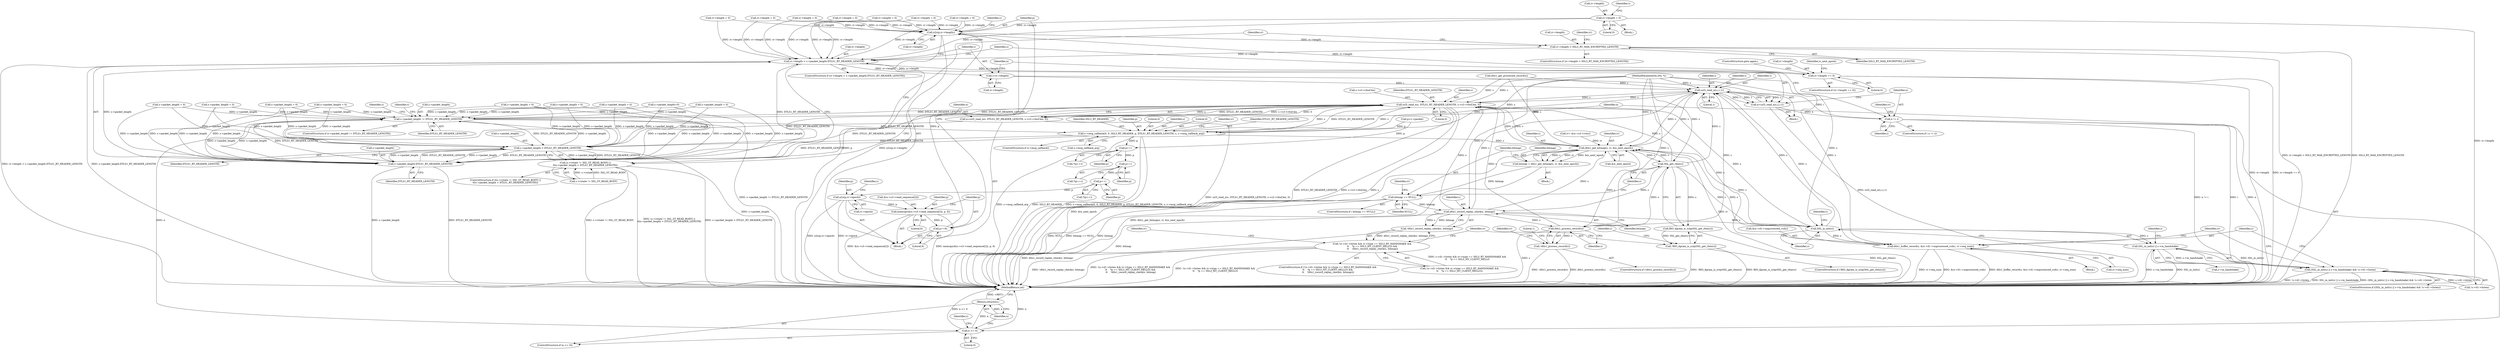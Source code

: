 digraph "0_openssl_248385c606620b29ecc96ca9d3603463f879652b@pointer" {
"1000502" [label="(Call,rr->length = 0)"];
"1000273" [label="(Call,n2s(p,rr->length))"];
"1000325" [label="(Call,rr->length > SSL3_RT_MAX_ENCRYPTED_LENGTH)"];
"1000343" [label="(Call,rr->length > s->packet_length-DTLS1_RT_HEADER_LENGTH)"];
"1000353" [label="(Call,i=rr->length)"];
"1000360" [label="(Call,ssl3_read_n(s,i,i,1))"];
"1000176" [label="(Call,ssl3_read_n(s, DTLS1_RT_HEADER_LENGTH, s->s3->rbuf.len, 0))"];
"1000174" [label="(Call,n=ssl3_read_n(s, DTLS1_RT_HEADER_LENGTH, s->s3->rbuf.len, 0))"];
"1000188" [label="(Call,n <= 0)"];
"1000191" [label="(Return,return(n);)"];
"1000194" [label="(Call,s->packet_length != DTLS1_RT_HEADER_LENGTH)"];
"1000168" [label="(Call,s->packet_length < DTLS1_RT_HEADER_LENGTH)"];
"1000162" [label="(Call,(s->rstate != SSL_ST_READ_BODY) ||\n\t\t(s->packet_length < DTLS1_RT_HEADER_LENGTH))"];
"1000347" [label="(Call,s->packet_length-DTLS1_RT_HEADER_LENGTH)"];
"1000220" [label="(Call,s->msg_callback(0, 0, SSL3_RT_HEADER, p, DTLS1_RT_HEADER_LENGTH, s, s->msg_callback_arg))"];
"1000235" [label="(Call,p++)"];
"1000240" [label="(Call,p++)"];
"1000245" [label="(Call,p++)"];
"1000254" [label="(Call,n2s(p,rr->epoch))"];
"1000259" [label="(Call,memcpy(&(s->s3->read_sequence[2]), p, 6))"];
"1000270" [label="(Call,p+=6)"];
"1000388" [label="(Call,dtls1_get_bitmap(s, rr, &is_next_epoch))"];
"1000386" [label="(Call,bitmap = dtls1_get_bitmap(s, rr, &is_next_epoch))"];
"1000394" [label="(Call,bitmap == NULL)"];
"1000435" [label="(Call,dtls1_record_replay_check(s, bitmap))"];
"1000434" [label="(Call,!dtls1_record_replay_check(s, bitmap))"];
"1000416" [label="(Call,!(s->d1->listen && rr->type == SSL3_RT_HANDSHAKE &&\n\t\t    *p == SSL3_MT_CLIENT_HELLO) &&\n \t\t    !dtls1_record_replay_check(s, bitmap))"];
"1000463" [label="(Call,SSL_in_init(s))"];
"1000462" [label="(Call,SSL_in_init(s) || s->in_handshake)"];
"1000461" [label="(Call,(SSL_in_init(s) || s->in_handshake) && !s->d1->listen)"];
"1000475" [label="(Call,dtls1_buffer_record(s, &(s->d1->unprocessed_rcds), rr->seq_num))"];
"1000499" [label="(Call,dtls1_process_record(s))"];
"1000498" [label="(Call,!dtls1_process_record(s))"];
"1000412" [label="(Call,SSL_get_rbio(s))"];
"1000411" [label="(Call,BIO_dgram_is_sctp(SSL_get_rbio(s)))"];
"1000410" [label="(Call,!BIO_dgram_is_sctp(SSL_get_rbio(s)))"];
"1000358" [label="(Call,n=ssl3_read_n(s,i,i,1))"];
"1000366" [label="(Call,n != i)"];
"1000451" [label="(Call,rr->length == 0)"];
"1000395" [label="(Identifier,bitmap)"];
"1000389" [label="(Identifier,s)"];
"1000386" [label="(Call,bitmap = dtls1_get_bitmap(s, rr, &is_next_epoch))"];
"1000506" [label="(Literal,0)"];
"1000359" [label="(Identifier,n)"];
"1000244" [label="(Call,*(p++))"];
"1000364" [label="(Literal,1)"];
"1000173" [label="(Block,)"];
"1000177" [label="(Identifier,s)"];
"1000504" [label="(Identifier,rr)"];
"1000329" [label="(Identifier,SSL3_RT_MAX_ENCRYPTED_LENGTH)"];
"1000444" [label="(Call,s->packet_length=0)"];
"1000145" [label="(Call,rr= &(s->s3->rrec))"];
"1000410" [label="(Call,!BIO_dgram_is_sctp(SSL_get_rbio(s)))"];
"1000275" [label="(Call,rr->length)"];
"1000254" [label="(Call,n2s(p,rr->epoch))"];
"1000515" [label="(MethodReturn,int)"];
"1000456" [label="(ControlStructure,goto again;)"];
"1000256" [label="(Call,rr->epoch)"];
"1000466" [label="(Identifier,s)"];
"1000514" [label="(Literal,1)"];
"1000400" [label="(Identifier,rr)"];
"1000235" [label="(Call,p++)"];
"1000313" [label="(Call,rr->length = 0)"];
"1000220" [label="(Call,s->msg_callback(0, 0, SSL3_RT_HEADER, p, DTLS1_RT_HEADER_LENGTH, s, s->msg_callback_arg))"];
"1000507" [label="(Call,s->packet_length = 0)"];
"1000503" [label="(Call,rr->length)"];
"1000175" [label="(Identifier,n)"];
"1000269" [label="(Literal,6)"];
"1000246" [label="(Identifier,p)"];
"1000192" [label="(Identifier,n)"];
"1000488" [label="(Identifier,rr)"];
"1000255" [label="(Identifier,p)"];
"1000281" [label="(Identifier,s)"];
"1000188" [label="(Call,n <= 0)"];
"1000421" [label="(Identifier,s)"];
"1000468" [label="(Call,!s->d1->listen)"];
"1000174" [label="(Call,n=ssl3_read_n(s, DTLS1_RT_HEADER_LENGTH, s->s3->rbuf.len, 0))"];
"1000413" [label="(Identifier,s)"];
"1000239" [label="(Call,*(p++))"];
"1000324" [label="(ControlStructure,if (rr->length > SSL3_RT_MAX_ENCRYPTED_LENGTH))"];
"1000274" [label="(Identifier,p)"];
"1000194" [label="(Call,s->packet_length != DTLS1_RT_HEADER_LENGTH)"];
"1000396" [label="(Identifier,NULL)"];
"1000208" [label="(Identifier,s)"];
"1000477" [label="(Call,&(s->d1->unprocessed_rcds))"];
"1000451" [label="(Call,rr->length == 0)"];
"1000463" [label="(Call,SSL_in_init(s))"];
"1000196" [label="(Identifier,s)"];
"1000131" [label="(MethodParameterIn,SSL *s)"];
"1000193" [label="(ControlStructure,if (s->packet_length != DTLS1_RT_HEADER_LENGTH))"];
"1000172" [label="(Identifier,DTLS1_RT_HEADER_LENGTH)"];
"1000450" [label="(ControlStructure,if (rr->length == 0))"];
"1000190" [label="(Literal,0)"];
"1000156" [label="(Call,dtls1_get_processed_record(s))"];
"1000259" [label="(Call,memcpy(&(s->s3->read_sequence[2]), p, 6))"];
"1000236" [label="(Identifier,p)"];
"1000336" [label="(Call,s->packet_length = 0)"];
"1000264" [label="(Identifier,s)"];
"1000370" [label="(Call,rr->length = 0)"];
"1000348" [label="(Call,s->packet_length)"];
"1000176" [label="(Call,ssl3_read_n(s, DTLS1_RT_HEADER_LENGTH, s->s3->rbuf.len, 0))"];
"1000486" [label="(Call,rr->length = 0)"];
"1000461" [label="(Call,(SSL_in_init(s) || s->in_handshake) && !s->d1->listen)"];
"1000132" [label="(Block,)"];
"1000211" [label="(Call,p=s->packet)"];
"1000347" [label="(Call,s->packet_length-DTLS1_RT_HEADER_LENGTH)"];
"1000202" [label="(Identifier,s)"];
"1000412" [label="(Call,SSL_get_rbio(s))"];
"1000417" [label="(Call,!(s->d1->listen && rr->type == SSL3_RT_HANDSHAKE &&\n\t\t    *p == SSL3_MT_CLIENT_HELLO))"];
"1000168" [label="(Call,s->packet_length < DTLS1_RT_HEADER_LENGTH)"];
"1000245" [label="(Call,p++)"];
"1000291" [label="(Call,rr->length = 0)"];
"1000390" [label="(Identifier,rr)"];
"1000354" [label="(Identifier,i)"];
"1000343" [label="(Call,rr->length > s->packet_length-DTLS1_RT_HEADER_LENGTH)"];
"1000179" [label="(Call,s->s3->rbuf.len)"];
"1000296" [label="(Call,s->packet_length = 0)"];
"1000331" [label="(Call,rr->length = 0)"];
"1000415" [label="(ControlStructure,if (!(s->d1->listen && rr->type == SSL3_RT_HANDSHAKE &&\n\t\t    *p == SSL3_MT_CLIENT_HELLO) &&\n \t\t    !dtls1_record_replay_check(s, bitmap)))"];
"1000195" [label="(Call,s->packet_length)"];
"1000464" [label="(Identifier,s)"];
"1000271" [label="(Identifier,p)"];
"1000491" [label="(Call,s->packet_length = 0)"];
"1000452" [label="(Call,rr->length)"];
"1000497" [label="(ControlStructure,if (!dtls1_process_record(s)))"];
"1000498" [label="(Call,!dtls1_process_record(s))"];
"1000344" [label="(Call,rr->length)"];
"1000502" [label="(Call,rr->length = 0)"];
"1000453" [label="(Identifier,rr)"];
"1000436" [label="(Identifier,s)"];
"1000226" [label="(Identifier,s)"];
"1000398" [label="(Call,rr->length = 0)"];
"1000435" [label="(Call,dtls1_record_replay_check(s, bitmap))"];
"1000360" [label="(Call,ssl3_read_n(s,i,i,1))"];
"1000499" [label="(Call,dtls1_process_record(s))"];
"1000222" [label="(Literal,0)"];
"1000232" [label="(Identifier,rr)"];
"1000225" [label="(Identifier,DTLS1_RT_HEADER_LENGTH)"];
"1000439" [label="(Call,rr->length = 0)"];
"1000187" [label="(ControlStructure,if (n <= 0))"];
"1000391" [label="(Call,&is_next_epoch)"];
"1000403" [label="(Call,s->packet_length = 0)"];
"1000460" [label="(ControlStructure,if ((SSL_in_init(s) || s->in_handshake) && !s->d1->listen))"];
"1000270" [label="(Call,p+=6)"];
"1000260" [label="(Call,&(s->s3->read_sequence[2]))"];
"1000223" [label="(Identifier,SSL3_RT_HEADER)"];
"1000363" [label="(Identifier,i)"];
"1000409" [label="(ControlStructure,if (!BIO_dgram_is_sctp(SSL_get_rbio(s))))"];
"1000272" [label="(Literal,6)"];
"1000224" [label="(Identifier,p)"];
"1000189" [label="(Identifier,n)"];
"1000200" [label="(Call,s->packet_length = 0)"];
"1000358" [label="(Call,n=ssl3_read_n(s,i,i,1))"];
"1000325" [label="(Call,rr->length > SSL3_RT_MAX_ENCRYPTED_LENGTH)"];
"1000169" [label="(Call,s->packet_length)"];
"1000161" [label="(ControlStructure,if (\t(s->rstate != SSL_ST_READ_BODY) ||\n\t\t(s->packet_length < DTLS1_RT_HEADER_LENGTH)))"];
"1000387" [label="(Identifier,bitmap)"];
"1000501" [label="(Block,)"];
"1000366" [label="(Call,n != i)"];
"1000383" [label="(Identifier,s)"];
"1000475" [label="(Call,dtls1_buffer_record(s, &(s->d1->unprocessed_rcds), rr->seq_num))"];
"1000362" [label="(Identifier,i)"];
"1000365" [label="(ControlStructure,if ( n != i))"];
"1000268" [label="(Identifier,p)"];
"1000191" [label="(Return,return(n);)"];
"1000462" [label="(Call,SSL_in_init(s) || s->in_handshake)"];
"1000458" [label="(Identifier,is_next_epoch)"];
"1000186" [label="(Literal,0)"];
"1000509" [label="(Identifier,s)"];
"1000355" [label="(Call,rr->length)"];
"1000465" [label="(Call,s->in_handshake)"];
"1000240" [label="(Call,p++)"];
"1000353" [label="(Call,i=rr->length)"];
"1000163" [label="(Call,s->rstate != SSL_ST_READ_BODY)"];
"1000198" [label="(Identifier,DTLS1_RT_HEADER_LENGTH)"];
"1000393" [label="(ControlStructure,if ( bitmap == NULL))"];
"1000216" [label="(ControlStructure,if (s->msg_callback))"];
"1000476" [label="(Identifier,s)"];
"1000345" [label="(Identifier,rr)"];
"1000333" [label="(Identifier,rr)"];
"1000367" [label="(Identifier,n)"];
"1000372" [label="(Identifier,rr)"];
"1000437" [label="(Identifier,bitmap)"];
"1000234" [label="(Call,*(p++))"];
"1000411" [label="(Call,BIO_dgram_is_sctp(SSL_get_rbio(s)))"];
"1000483" [label="(Call,rr->seq_num)"];
"1000342" [label="(ControlStructure,if (rr->length > s->packet_length-DTLS1_RT_HEADER_LENGTH))"];
"1000241" [label="(Identifier,p)"];
"1000326" [label="(Call,rr->length)"];
"1000368" [label="(Identifier,i)"];
"1000388" [label="(Call,dtls1_get_bitmap(s, rr, &is_next_epoch))"];
"1000394" [label="(Call,bitmap == NULL)"];
"1000375" [label="(Call,s->packet_length = 0)"];
"1000221" [label="(Literal,0)"];
"1000227" [label="(Call,s->msg_callback_arg)"];
"1000434" [label="(Call,!dtls1_record_replay_check(s, bitmap))"];
"1000351" [label="(Identifier,DTLS1_RT_HEADER_LENGTH)"];
"1000162" [label="(Call,(s->rstate != SSL_ST_READ_BODY) ||\n\t\t(s->packet_length < DTLS1_RT_HEADER_LENGTH))"];
"1000416" [label="(Call,!(s->d1->listen && rr->type == SSL3_RT_HANDSHAKE &&\n\t\t    *p == SSL3_MT_CLIENT_HELLO) &&\n \t\t    !dtls1_record_replay_check(s, bitmap))"];
"1000361" [label="(Identifier,s)"];
"1000500" [label="(Identifier,s)"];
"1000471" [label="(Identifier,s)"];
"1000273" [label="(Call,n2s(p,rr->length))"];
"1000178" [label="(Identifier,DTLS1_RT_HEADER_LENGTH)"];
"1000318" [label="(Call,s->packet_length = 0)"];
"1000441" [label="(Identifier,rr)"];
"1000455" [label="(Literal,0)"];
"1000474" [label="(Block,)"];
"1000352" [label="(Block,)"];
"1000502" -> "1000501"  [label="AST: "];
"1000502" -> "1000506"  [label="CFG: "];
"1000503" -> "1000502"  [label="AST: "];
"1000506" -> "1000502"  [label="AST: "];
"1000509" -> "1000502"  [label="CFG: "];
"1000502" -> "1000515"  [label="DDG: rr->length"];
"1000502" -> "1000273"  [label="DDG: rr->length"];
"1000502" -> "1000343"  [label="DDG: rr->length"];
"1000273" -> "1000173"  [label="AST: "];
"1000273" -> "1000275"  [label="CFG: "];
"1000274" -> "1000273"  [label="AST: "];
"1000275" -> "1000273"  [label="AST: "];
"1000281" -> "1000273"  [label="CFG: "];
"1000273" -> "1000515"  [label="DDG: p"];
"1000273" -> "1000515"  [label="DDG: n2s(p,rr->length)"];
"1000270" -> "1000273"  [label="DDG: p"];
"1000291" -> "1000273"  [label="DDG: rr->length"];
"1000439" -> "1000273"  [label="DDG: rr->length"];
"1000331" -> "1000273"  [label="DDG: rr->length"];
"1000451" -> "1000273"  [label="DDG: rr->length"];
"1000313" -> "1000273"  [label="DDG: rr->length"];
"1000486" -> "1000273"  [label="DDG: rr->length"];
"1000398" -> "1000273"  [label="DDG: rr->length"];
"1000370" -> "1000273"  [label="DDG: rr->length"];
"1000273" -> "1000325"  [label="DDG: rr->length"];
"1000325" -> "1000324"  [label="AST: "];
"1000325" -> "1000329"  [label="CFG: "];
"1000326" -> "1000325"  [label="AST: "];
"1000329" -> "1000325"  [label="AST: "];
"1000333" -> "1000325"  [label="CFG: "];
"1000345" -> "1000325"  [label="CFG: "];
"1000325" -> "1000515"  [label="DDG: SSL3_RT_MAX_ENCRYPTED_LENGTH"];
"1000325" -> "1000515"  [label="DDG: rr->length > SSL3_RT_MAX_ENCRYPTED_LENGTH"];
"1000325" -> "1000343"  [label="DDG: rr->length"];
"1000343" -> "1000342"  [label="AST: "];
"1000343" -> "1000347"  [label="CFG: "];
"1000344" -> "1000343"  [label="AST: "];
"1000347" -> "1000343"  [label="AST: "];
"1000354" -> "1000343"  [label="CFG: "];
"1000383" -> "1000343"  [label="CFG: "];
"1000343" -> "1000515"  [label="DDG: rr->length > s->packet_length-DTLS1_RT_HEADER_LENGTH"];
"1000343" -> "1000515"  [label="DDG: s->packet_length-DTLS1_RT_HEADER_LENGTH"];
"1000291" -> "1000343"  [label="DDG: rr->length"];
"1000439" -> "1000343"  [label="DDG: rr->length"];
"1000331" -> "1000343"  [label="DDG: rr->length"];
"1000451" -> "1000343"  [label="DDG: rr->length"];
"1000313" -> "1000343"  [label="DDG: rr->length"];
"1000486" -> "1000343"  [label="DDG: rr->length"];
"1000398" -> "1000343"  [label="DDG: rr->length"];
"1000370" -> "1000343"  [label="DDG: rr->length"];
"1000347" -> "1000343"  [label="DDG: s->packet_length"];
"1000347" -> "1000343"  [label="DDG: DTLS1_RT_HEADER_LENGTH"];
"1000343" -> "1000353"  [label="DDG: rr->length"];
"1000343" -> "1000451"  [label="DDG: rr->length"];
"1000353" -> "1000352"  [label="AST: "];
"1000353" -> "1000355"  [label="CFG: "];
"1000354" -> "1000353"  [label="AST: "];
"1000355" -> "1000353"  [label="AST: "];
"1000359" -> "1000353"  [label="CFG: "];
"1000353" -> "1000360"  [label="DDG: i"];
"1000360" -> "1000358"  [label="AST: "];
"1000360" -> "1000364"  [label="CFG: "];
"1000361" -> "1000360"  [label="AST: "];
"1000362" -> "1000360"  [label="AST: "];
"1000363" -> "1000360"  [label="AST: "];
"1000364" -> "1000360"  [label="AST: "];
"1000358" -> "1000360"  [label="CFG: "];
"1000360" -> "1000176"  [label="DDG: s"];
"1000360" -> "1000358"  [label="DDG: s"];
"1000360" -> "1000358"  [label="DDG: i"];
"1000360" -> "1000358"  [label="DDG: 1"];
"1000388" -> "1000360"  [label="DDG: s"];
"1000156" -> "1000360"  [label="DDG: s"];
"1000220" -> "1000360"  [label="DDG: s"];
"1000475" -> "1000360"  [label="DDG: s"];
"1000499" -> "1000360"  [label="DDG: s"];
"1000412" -> "1000360"  [label="DDG: s"];
"1000463" -> "1000360"  [label="DDG: s"];
"1000176" -> "1000360"  [label="DDG: s"];
"1000435" -> "1000360"  [label="DDG: s"];
"1000131" -> "1000360"  [label="DDG: s"];
"1000360" -> "1000366"  [label="DDG: i"];
"1000360" -> "1000388"  [label="DDG: s"];
"1000176" -> "1000174"  [label="AST: "];
"1000176" -> "1000186"  [label="CFG: "];
"1000177" -> "1000176"  [label="AST: "];
"1000178" -> "1000176"  [label="AST: "];
"1000179" -> "1000176"  [label="AST: "];
"1000186" -> "1000176"  [label="AST: "];
"1000174" -> "1000176"  [label="CFG: "];
"1000176" -> "1000515"  [label="DDG: DTLS1_RT_HEADER_LENGTH"];
"1000176" -> "1000515"  [label="DDG: s->s3->rbuf.len"];
"1000176" -> "1000515"  [label="DDG: s"];
"1000176" -> "1000174"  [label="DDG: s"];
"1000176" -> "1000174"  [label="DDG: DTLS1_RT_HEADER_LENGTH"];
"1000176" -> "1000174"  [label="DDG: s->s3->rbuf.len"];
"1000176" -> "1000174"  [label="DDG: 0"];
"1000388" -> "1000176"  [label="DDG: s"];
"1000156" -> "1000176"  [label="DDG: s"];
"1000220" -> "1000176"  [label="DDG: s"];
"1000220" -> "1000176"  [label="DDG: DTLS1_RT_HEADER_LENGTH"];
"1000475" -> "1000176"  [label="DDG: s"];
"1000499" -> "1000176"  [label="DDG: s"];
"1000412" -> "1000176"  [label="DDG: s"];
"1000463" -> "1000176"  [label="DDG: s"];
"1000435" -> "1000176"  [label="DDG: s"];
"1000131" -> "1000176"  [label="DDG: s"];
"1000347" -> "1000176"  [label="DDG: DTLS1_RT_HEADER_LENGTH"];
"1000194" -> "1000176"  [label="DDG: DTLS1_RT_HEADER_LENGTH"];
"1000168" -> "1000176"  [label="DDG: DTLS1_RT_HEADER_LENGTH"];
"1000176" -> "1000194"  [label="DDG: DTLS1_RT_HEADER_LENGTH"];
"1000176" -> "1000220"  [label="DDG: s"];
"1000176" -> "1000388"  [label="DDG: s"];
"1000174" -> "1000173"  [label="AST: "];
"1000175" -> "1000174"  [label="AST: "];
"1000189" -> "1000174"  [label="CFG: "];
"1000174" -> "1000515"  [label="DDG: ssl3_read_n(s, DTLS1_RT_HEADER_LENGTH, s->s3->rbuf.len, 0)"];
"1000174" -> "1000188"  [label="DDG: n"];
"1000188" -> "1000187"  [label="AST: "];
"1000188" -> "1000190"  [label="CFG: "];
"1000189" -> "1000188"  [label="AST: "];
"1000190" -> "1000188"  [label="AST: "];
"1000192" -> "1000188"  [label="CFG: "];
"1000196" -> "1000188"  [label="CFG: "];
"1000188" -> "1000515"  [label="DDG: n <= 0"];
"1000188" -> "1000515"  [label="DDG: n"];
"1000188" -> "1000191"  [label="DDG: n"];
"1000191" -> "1000187"  [label="AST: "];
"1000191" -> "1000192"  [label="CFG: "];
"1000192" -> "1000191"  [label="AST: "];
"1000515" -> "1000191"  [label="CFG: "];
"1000191" -> "1000515"  [label="DDG: <RET>"];
"1000192" -> "1000191"  [label="DDG: n"];
"1000194" -> "1000193"  [label="AST: "];
"1000194" -> "1000198"  [label="CFG: "];
"1000195" -> "1000194"  [label="AST: "];
"1000198" -> "1000194"  [label="AST: "];
"1000202" -> "1000194"  [label="CFG: "];
"1000208" -> "1000194"  [label="CFG: "];
"1000194" -> "1000515"  [label="DDG: s->packet_length != DTLS1_RT_HEADER_LENGTH"];
"1000194" -> "1000168"  [label="DDG: DTLS1_RT_HEADER_LENGTH"];
"1000375" -> "1000194"  [label="DDG: s->packet_length"];
"1000200" -> "1000194"  [label="DDG: s->packet_length"];
"1000168" -> "1000194"  [label="DDG: s->packet_length"];
"1000347" -> "1000194"  [label="DDG: s->packet_length"];
"1000444" -> "1000194"  [label="DDG: s->packet_length"];
"1000296" -> "1000194"  [label="DDG: s->packet_length"];
"1000491" -> "1000194"  [label="DDG: s->packet_length"];
"1000336" -> "1000194"  [label="DDG: s->packet_length"];
"1000507" -> "1000194"  [label="DDG: s->packet_length"];
"1000403" -> "1000194"  [label="DDG: s->packet_length"];
"1000318" -> "1000194"  [label="DDG: s->packet_length"];
"1000194" -> "1000220"  [label="DDG: DTLS1_RT_HEADER_LENGTH"];
"1000194" -> "1000347"  [label="DDG: s->packet_length"];
"1000194" -> "1000347"  [label="DDG: DTLS1_RT_HEADER_LENGTH"];
"1000168" -> "1000162"  [label="AST: "];
"1000168" -> "1000172"  [label="CFG: "];
"1000169" -> "1000168"  [label="AST: "];
"1000172" -> "1000168"  [label="AST: "];
"1000162" -> "1000168"  [label="CFG: "];
"1000168" -> "1000515"  [label="DDG: s->packet_length"];
"1000168" -> "1000162"  [label="DDG: s->packet_length"];
"1000168" -> "1000162"  [label="DDG: DTLS1_RT_HEADER_LENGTH"];
"1000375" -> "1000168"  [label="DDG: s->packet_length"];
"1000200" -> "1000168"  [label="DDG: s->packet_length"];
"1000347" -> "1000168"  [label="DDG: s->packet_length"];
"1000347" -> "1000168"  [label="DDG: DTLS1_RT_HEADER_LENGTH"];
"1000444" -> "1000168"  [label="DDG: s->packet_length"];
"1000296" -> "1000168"  [label="DDG: s->packet_length"];
"1000491" -> "1000168"  [label="DDG: s->packet_length"];
"1000336" -> "1000168"  [label="DDG: s->packet_length"];
"1000507" -> "1000168"  [label="DDG: s->packet_length"];
"1000403" -> "1000168"  [label="DDG: s->packet_length"];
"1000318" -> "1000168"  [label="DDG: s->packet_length"];
"1000220" -> "1000168"  [label="DDG: DTLS1_RT_HEADER_LENGTH"];
"1000168" -> "1000347"  [label="DDG: s->packet_length"];
"1000168" -> "1000347"  [label="DDG: DTLS1_RT_HEADER_LENGTH"];
"1000162" -> "1000161"  [label="AST: "];
"1000162" -> "1000163"  [label="CFG: "];
"1000163" -> "1000162"  [label="AST: "];
"1000175" -> "1000162"  [label="CFG: "];
"1000345" -> "1000162"  [label="CFG: "];
"1000162" -> "1000515"  [label="DDG: s->packet_length < DTLS1_RT_HEADER_LENGTH"];
"1000162" -> "1000515"  [label="DDG: s->rstate != SSL_ST_READ_BODY"];
"1000162" -> "1000515"  [label="DDG: (s->rstate != SSL_ST_READ_BODY) ||\n\t\t(s->packet_length < DTLS1_RT_HEADER_LENGTH)"];
"1000163" -> "1000162"  [label="DDG: s->rstate"];
"1000163" -> "1000162"  [label="DDG: SSL_ST_READ_BODY"];
"1000347" -> "1000351"  [label="CFG: "];
"1000348" -> "1000347"  [label="AST: "];
"1000351" -> "1000347"  [label="AST: "];
"1000347" -> "1000515"  [label="DDG: DTLS1_RT_HEADER_LENGTH"];
"1000347" -> "1000515"  [label="DDG: s->packet_length"];
"1000375" -> "1000347"  [label="DDG: s->packet_length"];
"1000200" -> "1000347"  [label="DDG: s->packet_length"];
"1000444" -> "1000347"  [label="DDG: s->packet_length"];
"1000296" -> "1000347"  [label="DDG: s->packet_length"];
"1000491" -> "1000347"  [label="DDG: s->packet_length"];
"1000336" -> "1000347"  [label="DDG: s->packet_length"];
"1000507" -> "1000347"  [label="DDG: s->packet_length"];
"1000403" -> "1000347"  [label="DDG: s->packet_length"];
"1000318" -> "1000347"  [label="DDG: s->packet_length"];
"1000220" -> "1000347"  [label="DDG: DTLS1_RT_HEADER_LENGTH"];
"1000220" -> "1000216"  [label="AST: "];
"1000220" -> "1000227"  [label="CFG: "];
"1000221" -> "1000220"  [label="AST: "];
"1000222" -> "1000220"  [label="AST: "];
"1000223" -> "1000220"  [label="AST: "];
"1000224" -> "1000220"  [label="AST: "];
"1000225" -> "1000220"  [label="AST: "];
"1000226" -> "1000220"  [label="AST: "];
"1000227" -> "1000220"  [label="AST: "];
"1000232" -> "1000220"  [label="CFG: "];
"1000220" -> "1000515"  [label="DDG: s->msg_callback_arg"];
"1000220" -> "1000515"  [label="DDG: SSL3_RT_HEADER"];
"1000220" -> "1000515"  [label="DDG: s->msg_callback(0, 0, SSL3_RT_HEADER, p, DTLS1_RT_HEADER_LENGTH, s, s->msg_callback_arg)"];
"1000211" -> "1000220"  [label="DDG: p"];
"1000131" -> "1000220"  [label="DDG: s"];
"1000220" -> "1000235"  [label="DDG: p"];
"1000220" -> "1000388"  [label="DDG: s"];
"1000235" -> "1000234"  [label="AST: "];
"1000235" -> "1000236"  [label="CFG: "];
"1000236" -> "1000235"  [label="AST: "];
"1000234" -> "1000235"  [label="CFG: "];
"1000211" -> "1000235"  [label="DDG: p"];
"1000235" -> "1000240"  [label="DDG: p"];
"1000240" -> "1000239"  [label="AST: "];
"1000240" -> "1000241"  [label="CFG: "];
"1000241" -> "1000240"  [label="AST: "];
"1000239" -> "1000240"  [label="CFG: "];
"1000240" -> "1000245"  [label="DDG: p"];
"1000245" -> "1000244"  [label="AST: "];
"1000245" -> "1000246"  [label="CFG: "];
"1000246" -> "1000245"  [label="AST: "];
"1000244" -> "1000245"  [label="CFG: "];
"1000245" -> "1000254"  [label="DDG: p"];
"1000254" -> "1000173"  [label="AST: "];
"1000254" -> "1000256"  [label="CFG: "];
"1000255" -> "1000254"  [label="AST: "];
"1000256" -> "1000254"  [label="AST: "];
"1000264" -> "1000254"  [label="CFG: "];
"1000254" -> "1000515"  [label="DDG: n2s(p,rr->epoch)"];
"1000254" -> "1000515"  [label="DDG: rr->epoch"];
"1000254" -> "1000259"  [label="DDG: p"];
"1000259" -> "1000173"  [label="AST: "];
"1000259" -> "1000269"  [label="CFG: "];
"1000260" -> "1000259"  [label="AST: "];
"1000268" -> "1000259"  [label="AST: "];
"1000269" -> "1000259"  [label="AST: "];
"1000271" -> "1000259"  [label="CFG: "];
"1000259" -> "1000515"  [label="DDG: memcpy(&(s->s3->read_sequence[2]), p, 6)"];
"1000259" -> "1000515"  [label="DDG: &(s->s3->read_sequence[2])"];
"1000259" -> "1000270"  [label="DDG: p"];
"1000270" -> "1000173"  [label="AST: "];
"1000270" -> "1000272"  [label="CFG: "];
"1000271" -> "1000270"  [label="AST: "];
"1000272" -> "1000270"  [label="AST: "];
"1000274" -> "1000270"  [label="CFG: "];
"1000388" -> "1000386"  [label="AST: "];
"1000388" -> "1000391"  [label="CFG: "];
"1000389" -> "1000388"  [label="AST: "];
"1000390" -> "1000388"  [label="AST: "];
"1000391" -> "1000388"  [label="AST: "];
"1000386" -> "1000388"  [label="CFG: "];
"1000388" -> "1000515"  [label="DDG: rr"];
"1000388" -> "1000515"  [label="DDG: &is_next_epoch"];
"1000388" -> "1000386"  [label="DDG: s"];
"1000388" -> "1000386"  [label="DDG: rr"];
"1000388" -> "1000386"  [label="DDG: &is_next_epoch"];
"1000156" -> "1000388"  [label="DDG: s"];
"1000475" -> "1000388"  [label="DDG: s"];
"1000499" -> "1000388"  [label="DDG: s"];
"1000412" -> "1000388"  [label="DDG: s"];
"1000463" -> "1000388"  [label="DDG: s"];
"1000435" -> "1000388"  [label="DDG: s"];
"1000131" -> "1000388"  [label="DDG: s"];
"1000145" -> "1000388"  [label="DDG: rr"];
"1000388" -> "1000412"  [label="DDG: s"];
"1000386" -> "1000132"  [label="AST: "];
"1000387" -> "1000386"  [label="AST: "];
"1000395" -> "1000386"  [label="CFG: "];
"1000386" -> "1000515"  [label="DDG: dtls1_get_bitmap(s, rr, &is_next_epoch)"];
"1000386" -> "1000394"  [label="DDG: bitmap"];
"1000394" -> "1000393"  [label="AST: "];
"1000394" -> "1000396"  [label="CFG: "];
"1000395" -> "1000394"  [label="AST: "];
"1000396" -> "1000394"  [label="AST: "];
"1000400" -> "1000394"  [label="CFG: "];
"1000413" -> "1000394"  [label="CFG: "];
"1000394" -> "1000515"  [label="DDG: NULL"];
"1000394" -> "1000515"  [label="DDG: bitmap == NULL"];
"1000394" -> "1000515"  [label="DDG: bitmap"];
"1000394" -> "1000435"  [label="DDG: bitmap"];
"1000435" -> "1000434"  [label="AST: "];
"1000435" -> "1000437"  [label="CFG: "];
"1000436" -> "1000435"  [label="AST: "];
"1000437" -> "1000435"  [label="AST: "];
"1000434" -> "1000435"  [label="CFG: "];
"1000435" -> "1000515"  [label="DDG: bitmap"];
"1000435" -> "1000434"  [label="DDG: s"];
"1000435" -> "1000434"  [label="DDG: bitmap"];
"1000412" -> "1000435"  [label="DDG: s"];
"1000131" -> "1000435"  [label="DDG: s"];
"1000435" -> "1000463"  [label="DDG: s"];
"1000435" -> "1000499"  [label="DDG: s"];
"1000434" -> "1000416"  [label="AST: "];
"1000416" -> "1000434"  [label="CFG: "];
"1000434" -> "1000515"  [label="DDG: dtls1_record_replay_check(s, bitmap)"];
"1000434" -> "1000416"  [label="DDG: dtls1_record_replay_check(s, bitmap)"];
"1000416" -> "1000415"  [label="AST: "];
"1000416" -> "1000417"  [label="CFG: "];
"1000417" -> "1000416"  [label="AST: "];
"1000441" -> "1000416"  [label="CFG: "];
"1000453" -> "1000416"  [label="CFG: "];
"1000416" -> "1000515"  [label="DDG: !dtls1_record_replay_check(s, bitmap)"];
"1000416" -> "1000515"  [label="DDG: !(s->d1->listen && rr->type == SSL3_RT_HANDSHAKE &&\n\t\t    *p == SSL3_MT_CLIENT_HELLO) &&\n \t\t    !dtls1_record_replay_check(s, bitmap)"];
"1000416" -> "1000515"  [label="DDG: !(s->d1->listen && rr->type == SSL3_RT_HANDSHAKE &&\n\t\t    *p == SSL3_MT_CLIENT_HELLO)"];
"1000417" -> "1000416"  [label="DDG: s->d1->listen && rr->type == SSL3_RT_HANDSHAKE &&\n\t\t    *p == SSL3_MT_CLIENT_HELLO"];
"1000463" -> "1000462"  [label="AST: "];
"1000463" -> "1000464"  [label="CFG: "];
"1000464" -> "1000463"  [label="AST: "];
"1000466" -> "1000463"  [label="CFG: "];
"1000462" -> "1000463"  [label="CFG: "];
"1000463" -> "1000462"  [label="DDG: s"];
"1000412" -> "1000463"  [label="DDG: s"];
"1000131" -> "1000463"  [label="DDG: s"];
"1000463" -> "1000475"  [label="DDG: s"];
"1000462" -> "1000461"  [label="AST: "];
"1000462" -> "1000465"  [label="CFG: "];
"1000465" -> "1000462"  [label="AST: "];
"1000471" -> "1000462"  [label="CFG: "];
"1000461" -> "1000462"  [label="CFG: "];
"1000462" -> "1000515"  [label="DDG: s->in_handshake"];
"1000462" -> "1000515"  [label="DDG: SSL_in_init(s)"];
"1000462" -> "1000461"  [label="DDG: SSL_in_init(s)"];
"1000462" -> "1000461"  [label="DDG: s->in_handshake"];
"1000461" -> "1000460"  [label="AST: "];
"1000461" -> "1000468"  [label="CFG: "];
"1000468" -> "1000461"  [label="AST: "];
"1000476" -> "1000461"  [label="CFG: "];
"1000488" -> "1000461"  [label="CFG: "];
"1000461" -> "1000515"  [label="DDG: (SSL_in_init(s) || s->in_handshake) && !s->d1->listen"];
"1000461" -> "1000515"  [label="DDG: !s->d1->listen"];
"1000461" -> "1000515"  [label="DDG: SSL_in_init(s) || s->in_handshake"];
"1000468" -> "1000461"  [label="DDG: s->d1->listen"];
"1000475" -> "1000474"  [label="AST: "];
"1000475" -> "1000483"  [label="CFG: "];
"1000476" -> "1000475"  [label="AST: "];
"1000477" -> "1000475"  [label="AST: "];
"1000483" -> "1000475"  [label="AST: "];
"1000488" -> "1000475"  [label="CFG: "];
"1000475" -> "1000515"  [label="DDG: rr->seq_num"];
"1000475" -> "1000515"  [label="DDG: &(s->d1->unprocessed_rcds)"];
"1000475" -> "1000515"  [label="DDG: dtls1_buffer_record(s, &(s->d1->unprocessed_rcds), rr->seq_num)"];
"1000131" -> "1000475"  [label="DDG: s"];
"1000499" -> "1000498"  [label="AST: "];
"1000499" -> "1000500"  [label="CFG: "];
"1000500" -> "1000499"  [label="AST: "];
"1000498" -> "1000499"  [label="CFG: "];
"1000499" -> "1000515"  [label="DDG: s"];
"1000499" -> "1000498"  [label="DDG: s"];
"1000412" -> "1000499"  [label="DDG: s"];
"1000131" -> "1000499"  [label="DDG: s"];
"1000498" -> "1000497"  [label="AST: "];
"1000504" -> "1000498"  [label="CFG: "];
"1000514" -> "1000498"  [label="CFG: "];
"1000498" -> "1000515"  [label="DDG: !dtls1_process_record(s)"];
"1000498" -> "1000515"  [label="DDG: dtls1_process_record(s)"];
"1000412" -> "1000411"  [label="AST: "];
"1000412" -> "1000413"  [label="CFG: "];
"1000413" -> "1000412"  [label="AST: "];
"1000411" -> "1000412"  [label="CFG: "];
"1000412" -> "1000411"  [label="DDG: s"];
"1000131" -> "1000412"  [label="DDG: s"];
"1000411" -> "1000410"  [label="AST: "];
"1000410" -> "1000411"  [label="CFG: "];
"1000411" -> "1000515"  [label="DDG: SSL_get_rbio(s)"];
"1000411" -> "1000410"  [label="DDG: SSL_get_rbio(s)"];
"1000410" -> "1000409"  [label="AST: "];
"1000421" -> "1000410"  [label="CFG: "];
"1000453" -> "1000410"  [label="CFG: "];
"1000410" -> "1000515"  [label="DDG: BIO_dgram_is_sctp(SSL_get_rbio(s))"];
"1000410" -> "1000515"  [label="DDG: !BIO_dgram_is_sctp(SSL_get_rbio(s))"];
"1000358" -> "1000352"  [label="AST: "];
"1000359" -> "1000358"  [label="AST: "];
"1000367" -> "1000358"  [label="CFG: "];
"1000358" -> "1000515"  [label="DDG: ssl3_read_n(s,i,i,1)"];
"1000358" -> "1000366"  [label="DDG: n"];
"1000366" -> "1000365"  [label="AST: "];
"1000366" -> "1000368"  [label="CFG: "];
"1000367" -> "1000366"  [label="AST: "];
"1000368" -> "1000366"  [label="AST: "];
"1000372" -> "1000366"  [label="CFG: "];
"1000383" -> "1000366"  [label="CFG: "];
"1000366" -> "1000515"  [label="DDG: i"];
"1000366" -> "1000515"  [label="DDG: n"];
"1000366" -> "1000515"  [label="DDG: n != i"];
"1000451" -> "1000450"  [label="AST: "];
"1000451" -> "1000455"  [label="CFG: "];
"1000452" -> "1000451"  [label="AST: "];
"1000455" -> "1000451"  [label="AST: "];
"1000456" -> "1000451"  [label="CFG: "];
"1000458" -> "1000451"  [label="CFG: "];
"1000451" -> "1000515"  [label="DDG: rr->length"];
"1000451" -> "1000515"  [label="DDG: rr->length == 0"];
}
